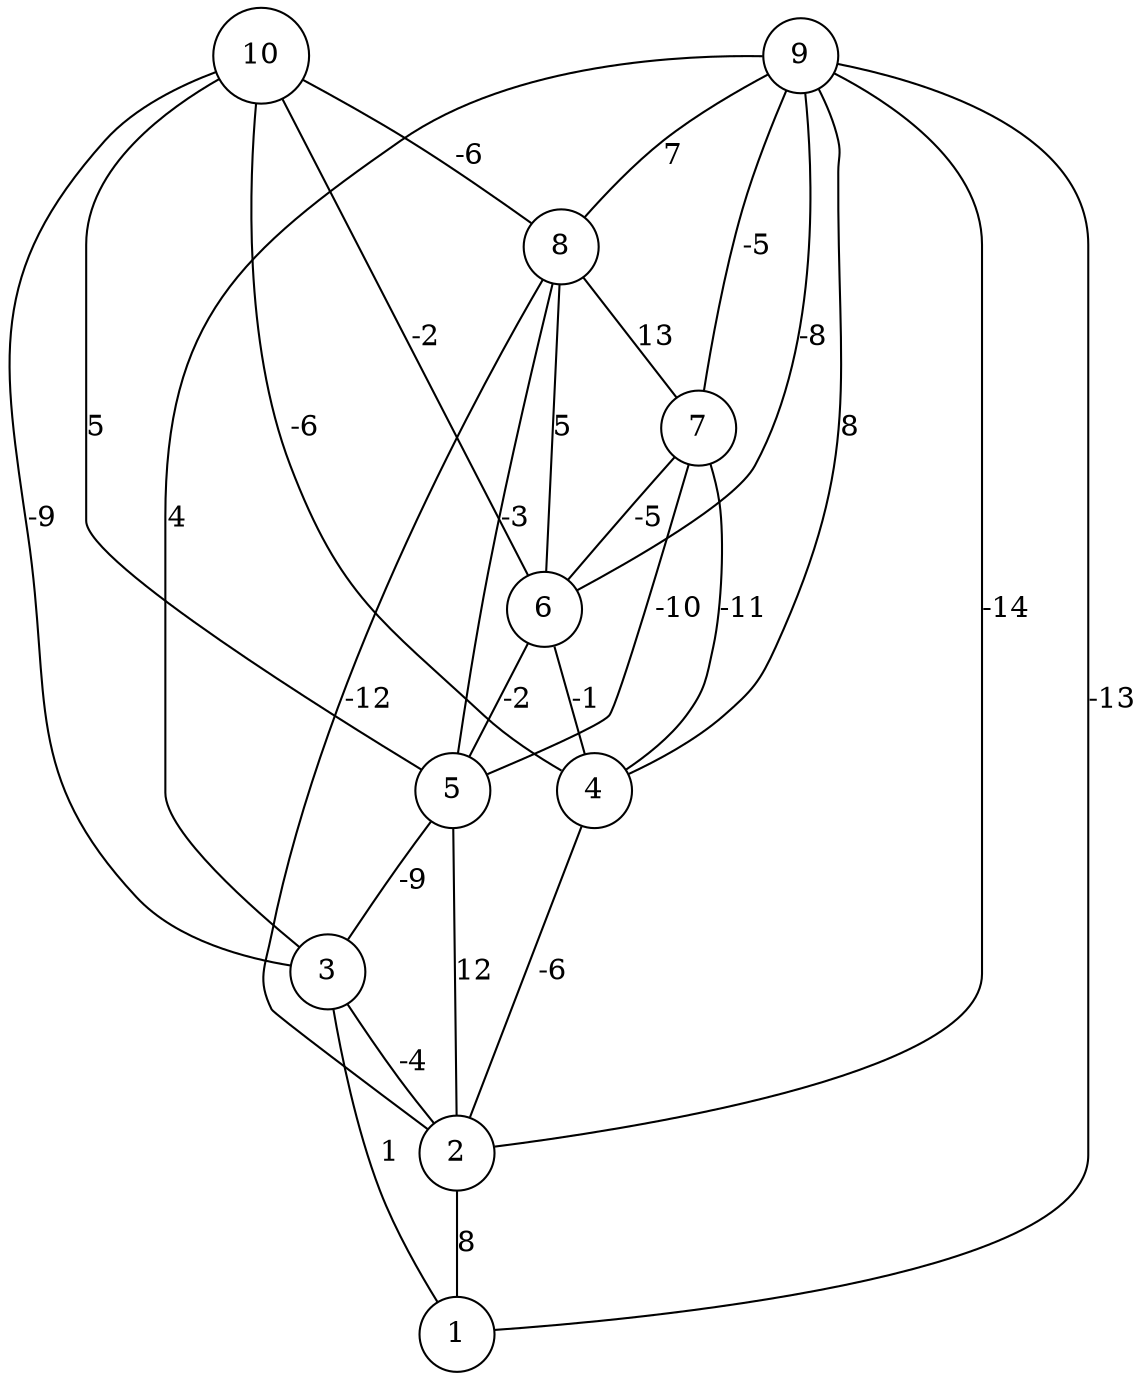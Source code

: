 graph { 
	 fontname="Helvetica,Arial,sans-serif" 
	 node [shape = circle]; 
	 10 -- 3 [label = "-9"];
	 10 -- 4 [label = "-6"];
	 10 -- 5 [label = "5"];
	 10 -- 6 [label = "-2"];
	 10 -- 8 [label = "-6"];
	 9 -- 1 [label = "-13"];
	 9 -- 2 [label = "-14"];
	 9 -- 3 [label = "4"];
	 9 -- 4 [label = "8"];
	 9 -- 6 [label = "-8"];
	 9 -- 7 [label = "-5"];
	 9 -- 8 [label = "7"];
	 8 -- 2 [label = "-12"];
	 8 -- 5 [label = "-3"];
	 8 -- 6 [label = "5"];
	 8 -- 7 [label = "13"];
	 7 -- 4 [label = "-11"];
	 7 -- 5 [label = "-10"];
	 7 -- 6 [label = "-5"];
	 6 -- 4 [label = "-1"];
	 6 -- 5 [label = "-2"];
	 5 -- 2 [label = "12"];
	 5 -- 3 [label = "-9"];
	 4 -- 2 [label = "-6"];
	 3 -- 1 [label = "1"];
	 3 -- 2 [label = "-4"];
	 2 -- 1 [label = "8"];
	 1;
	 2;
	 3;
	 4;
	 5;
	 6;
	 7;
	 8;
	 9;
	 10;
}

